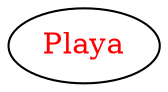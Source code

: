 digraph dependencyGraph {
 concentrate=true;
 ranksep="2.0";
 rankdir="LR"; 
 splines="ortho";
"Playa" [fontcolor="red"];
}